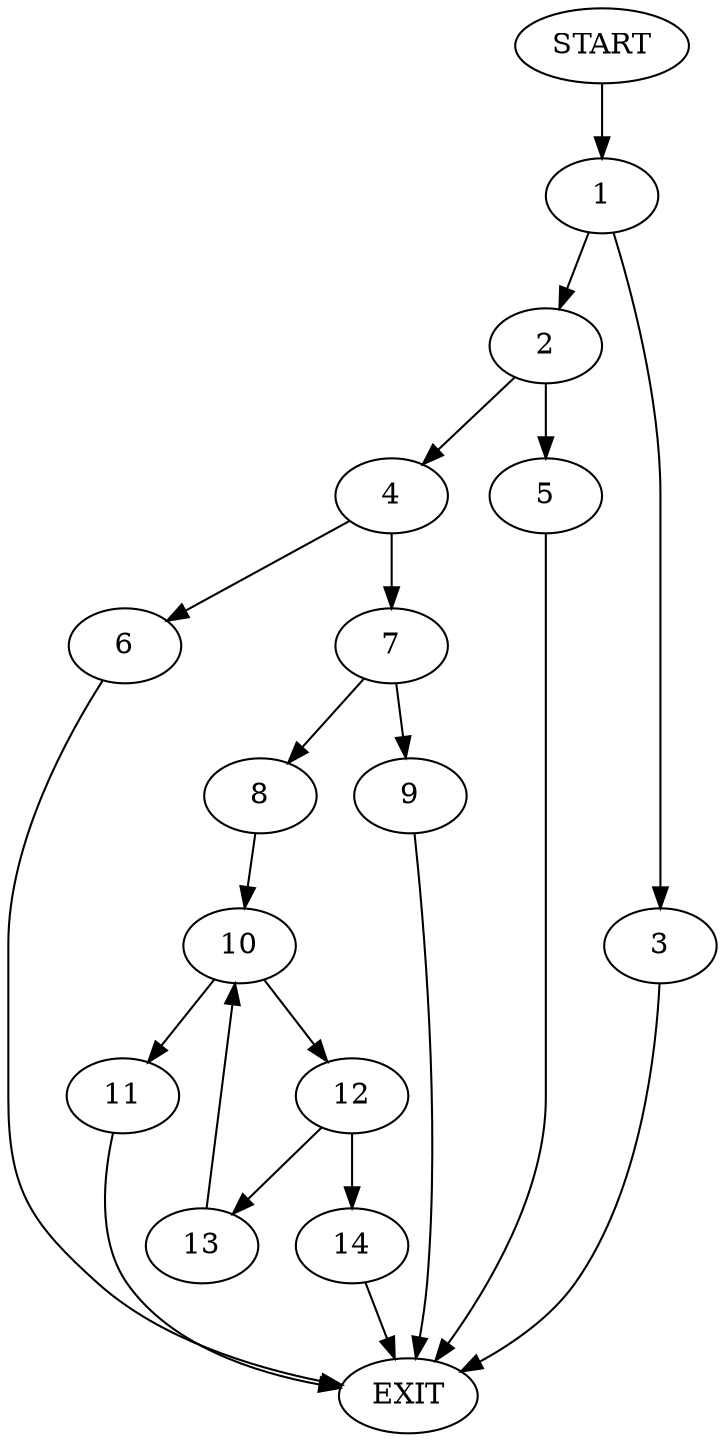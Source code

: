 digraph {
0 [label="START"]
15 [label="EXIT"]
0 -> 1
1 -> 2
1 -> 3
3 -> 15
2 -> 4
2 -> 5
5 -> 15
4 -> 6
4 -> 7
7 -> 8
7 -> 9
6 -> 15
9 -> 15
8 -> 10
10 -> 11
10 -> 12
11 -> 15
12 -> 13
12 -> 14
14 -> 15
13 -> 10
}
